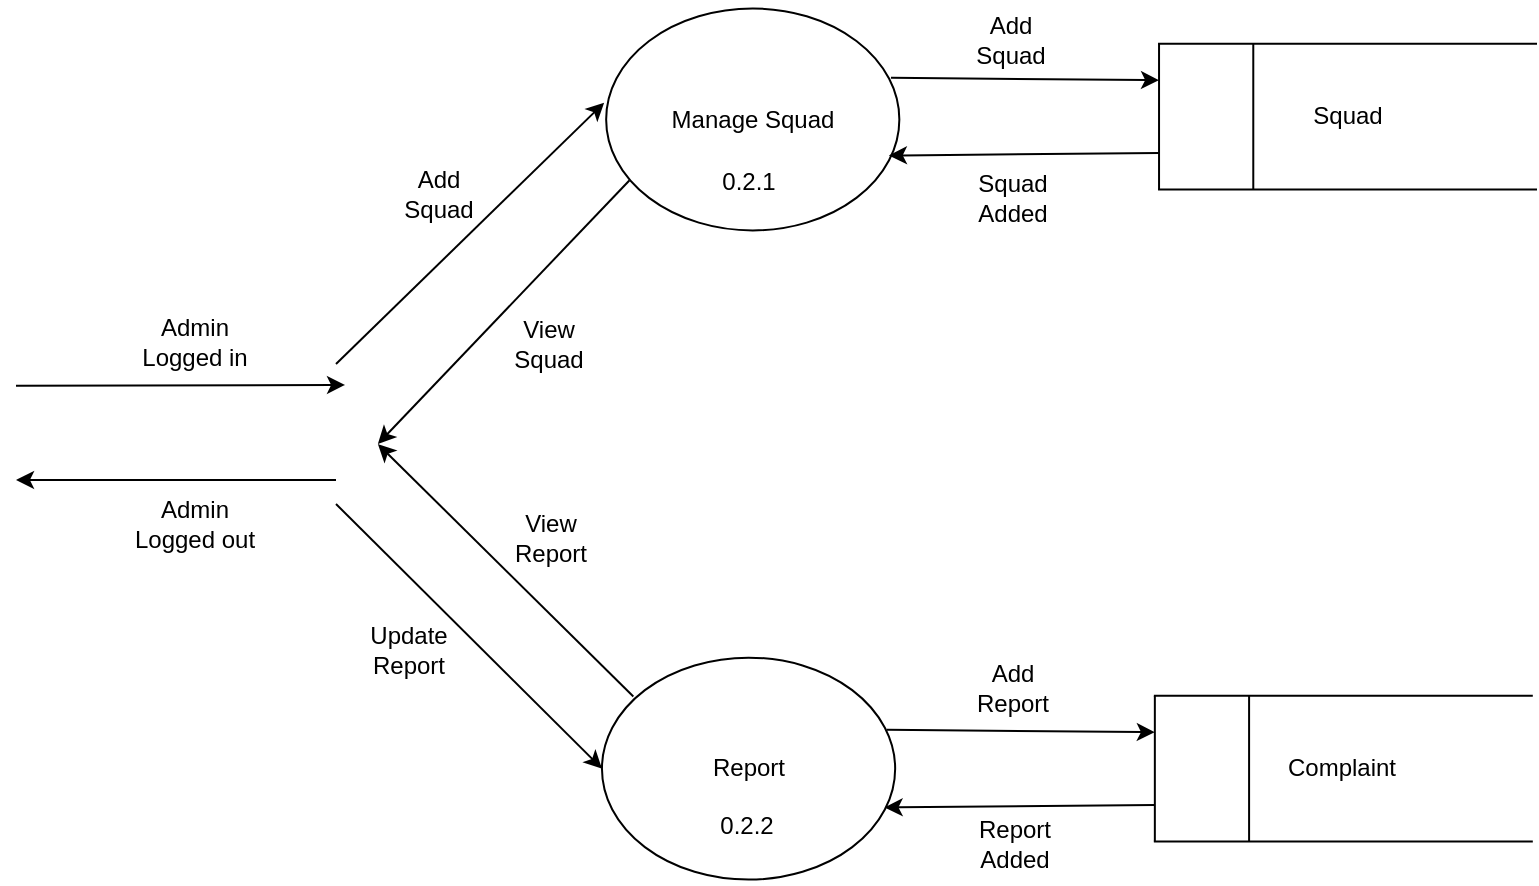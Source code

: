 <mxfile version="22.1.2" type="device">
  <diagram name="Page-1" id="Nv8vaJcM4QDIebQTit32">
    <mxGraphModel dx="1434" dy="783" grid="1" gridSize="10" guides="1" tooltips="1" connect="1" arrows="1" fold="1" page="1" pageScale="1" pageWidth="827" pageHeight="1169" math="0" shadow="0">
      <root>
        <mxCell id="0" />
        <mxCell id="1" parent="0" />
        <mxCell id="jsPVeI7ytuAK9CtYSdAV-10" value="" style="edgeStyle=none;orthogonalLoop=1;jettySize=auto;html=1;rounded=0;entryX=-0.007;entryY=0.425;entryDx=0;entryDy=0;entryPerimeter=0;" parent="1" target="zB5RQNQVIBqfSYqidaWU-1" edge="1">
          <mxGeometry width="100" relative="1" as="geometry">
            <mxPoint x="194" y="302" as="sourcePoint" />
            <mxPoint x="326.984" y="158.891" as="targetPoint" />
            <Array as="points" />
          </mxGeometry>
        </mxCell>
        <mxCell id="jsPVeI7ytuAK9CtYSdAV-11" value="" style="edgeStyle=none;orthogonalLoop=1;jettySize=auto;html=1;rounded=0;exitX=0.107;exitY=0.175;exitDx=0;exitDy=0;exitPerimeter=0;" parent="1" source="zB5RQNQVIBqfSYqidaWU-3" edge="1">
          <mxGeometry width="100" relative="1" as="geometry">
            <mxPoint x="345.835" y="467.893" as="sourcePoint" />
            <mxPoint x="214.942" y="342.007" as="targetPoint" />
            <Array as="points" />
          </mxGeometry>
        </mxCell>
        <mxCell id="jsPVeI7ytuAK9CtYSdAV-14" value="Update&lt;br&gt;Report" style="text;html=1;align=center;verticalAlign=middle;resizable=0;points=[];autosize=1;strokeColor=none;fillColor=none;" parent="1" vertex="1">
          <mxGeometry x="200.283" y="425.242" width="60" height="40" as="geometry" />
        </mxCell>
        <mxCell id="jsPVeI7ytuAK9CtYSdAV-15" value="View&lt;br&gt;Report" style="text;html=1;align=center;verticalAlign=middle;resizable=0;points=[];autosize=1;strokeColor=none;fillColor=none;" parent="1" vertex="1">
          <mxGeometry x="270.992" y="369.041" width="60" height="40" as="geometry" />
        </mxCell>
        <mxCell id="jsPVeI7ytuAK9CtYSdAV-17" value="Add&lt;br&gt;Squad" style="text;html=1;align=center;verticalAlign=middle;resizable=0;points=[];autosize=1;strokeColor=none;fillColor=none;" parent="1" vertex="1">
          <mxGeometry x="214.984" y="197.35" width="60" height="40" as="geometry" />
        </mxCell>
        <mxCell id="zB5RQNQVIBqfSYqidaWU-1" value="Manage Squad" style="ellipse;whiteSpace=wrap;html=1;" parent="1" vertex="1">
          <mxGeometry x="329.079" y="124.21" width="146.597" height="110.979" as="geometry" />
        </mxCell>
        <mxCell id="zB5RQNQVIBqfSYqidaWU-3" value="Report" style="ellipse;whiteSpace=wrap;html=1;" parent="1" vertex="1">
          <mxGeometry x="326.984" y="448.825" width="146.597" height="110.979" as="geometry" />
        </mxCell>
        <mxCell id="zB5RQNQVIBqfSYqidaWU-4" value="" style="edgeStyle=none;orthogonalLoop=1;jettySize=auto;html=1;rounded=0;entryX=0;entryY=0.5;entryDx=0;entryDy=0;" parent="1" target="zB5RQNQVIBqfSYqidaWU-3" edge="1">
          <mxGeometry width="100" relative="1" as="geometry">
            <mxPoint x="194" y="372" as="sourcePoint" />
            <mxPoint x="316.513" y="491.829" as="targetPoint" />
            <Array as="points" />
          </mxGeometry>
        </mxCell>
        <mxCell id="zB5RQNQVIBqfSYqidaWU-6" value="" style="edgeStyle=none;orthogonalLoop=1;jettySize=auto;html=1;rounded=0;exitX=0.079;exitY=0.775;exitDx=0;exitDy=0;exitPerimeter=0;" parent="1" source="zB5RQNQVIBqfSYqidaWU-1" edge="1">
          <mxGeometry width="100" relative="1" as="geometry">
            <mxPoint x="358.398" y="172.763" as="sourcePoint" />
            <mxPoint x="214.942" y="342.007" as="targetPoint" />
            <Array as="points" />
          </mxGeometry>
        </mxCell>
        <mxCell id="zB5RQNQVIBqfSYqidaWU-11" value="0.2.2" style="text;html=1;align=center;verticalAlign=middle;resizable=0;points=[];autosize=1;strokeColor=none;fillColor=none;" parent="1" vertex="1">
          <mxGeometry x="374.105" y="518.187" width="50" height="30" as="geometry" />
        </mxCell>
        <mxCell id="zB5RQNQVIBqfSYqidaWU-12" value="0.2.1" style="text;html=1;align=center;verticalAlign=middle;resizable=0;points=[];autosize=1;strokeColor=none;fillColor=none;" parent="1" vertex="1">
          <mxGeometry x="375.152" y="196.346" width="50" height="30" as="geometry" />
        </mxCell>
        <mxCell id="Zqg8r1I6BDAfEhOJX9To-2" value="View&lt;br&gt;Squad" style="text;html=1;align=center;verticalAlign=middle;resizable=0;points=[];autosize=1;strokeColor=none;fillColor=none;" parent="1" vertex="1">
          <mxGeometry x="270.44" y="272.483" width="60" height="40" as="geometry" />
        </mxCell>
        <mxCell id="Zqg8r1I6BDAfEhOJX9To-3" value="Report&lt;br&gt;Added" style="text;html=1;align=center;verticalAlign=middle;resizable=0;points=[];autosize=1;strokeColor=none;fillColor=none;" parent="1" vertex="1">
          <mxGeometry x="503.257" y="521.51" width="60" height="40" as="geometry" />
        </mxCell>
        <mxCell id="v7KHOAzaiJnz43zt4m3B-2" value="Complaint" style="shape=partialRectangle;whiteSpace=wrap;html=1;left=0;right=0;fillColor=none;" parent="1" vertex="1">
          <mxGeometry x="603.424" y="467.899" width="188.482" height="72.83" as="geometry" />
        </mxCell>
        <mxCell id="v7KHOAzaiJnz43zt4m3B-4" value="" style="edgeStyle=none;orthogonalLoop=1;jettySize=auto;html=1;rounded=0;entryX=0;entryY=0.25;entryDx=0;entryDy=0;exitX=0.971;exitY=0.325;exitDx=0;exitDy=0;exitPerimeter=0;" parent="1" source="zB5RQNQVIBqfSYqidaWU-3" target="v7KHOAzaiJnz43zt4m3B-2" edge="1">
          <mxGeometry width="100" relative="1" as="geometry">
            <mxPoint x="477.77" y="486.28" as="sourcePoint" />
            <mxPoint x="500.806" y="393.335" as="targetPoint" />
            <Array as="points" />
          </mxGeometry>
        </mxCell>
        <mxCell id="v7KHOAzaiJnz43zt4m3B-5" value="Add&lt;br&gt;Report" style="text;html=1;align=center;verticalAlign=middle;resizable=0;points=[];autosize=1;strokeColor=none;fillColor=none;" parent="1" vertex="1">
          <mxGeometry x="502.348" y="444.376" width="60" height="40" as="geometry" />
        </mxCell>
        <mxCell id="v7KHOAzaiJnz43zt4m3B-6" value="" style="edgeStyle=none;orthogonalLoop=1;jettySize=auto;html=1;rounded=0;exitX=0;exitY=0.75;exitDx=0;exitDy=0;entryX=0.964;entryY=0.675;entryDx=0;entryDy=0;entryPerimeter=0;" parent="1" source="v7KHOAzaiJnz43zt4m3B-2" target="zB5RQNQVIBqfSYqidaWU-3" edge="1">
          <mxGeometry width="100" relative="1" as="geometry">
            <mxPoint x="530.126" y="601.421" as="sourcePoint" />
            <mxPoint x="488.241" y="532.059" as="targetPoint" />
            <Array as="points" />
          </mxGeometry>
        </mxCell>
        <mxCell id="v7KHOAzaiJnz43zt4m3B-12" value="Squad&lt;br&gt;Added" style="text;html=1;align=center;verticalAlign=middle;resizable=0;points=[];autosize=1;strokeColor=none;fillColor=none;" parent="1" vertex="1">
          <mxGeometry x="501.715" y="198.508" width="60" height="40" as="geometry" />
        </mxCell>
        <mxCell id="v7KHOAzaiJnz43zt4m3B-13" value="Squad" style="shape=partialRectangle;whiteSpace=wrap;html=1;left=0;right=0;fillColor=none;" parent="1" vertex="1">
          <mxGeometry x="605.518" y="141.911" width="188.482" height="72.83" as="geometry" />
        </mxCell>
        <mxCell id="v7KHOAzaiJnz43zt4m3B-14" value="" style="edgeStyle=none;orthogonalLoop=1;jettySize=auto;html=1;rounded=0;entryX=0;entryY=0.25;entryDx=0;entryDy=0;exitX=0.971;exitY=0.325;exitDx=0;exitDy=0;exitPerimeter=0;" parent="1" target="v7KHOAzaiJnz43zt4m3B-13" edge="1">
          <mxGeometry width="100" relative="1" as="geometry">
            <mxPoint x="471.487" y="158.905" as="sourcePoint" />
            <mxPoint x="502.901" y="67.347" as="targetPoint" />
            <Array as="points" />
          </mxGeometry>
        </mxCell>
        <mxCell id="v7KHOAzaiJnz43zt4m3B-15" value="Add&lt;br&gt;Squad" style="text;html=1;align=center;verticalAlign=middle;resizable=0;points=[];autosize=1;strokeColor=none;fillColor=none;" parent="1" vertex="1">
          <mxGeometry x="500.806" y="120" width="60" height="40" as="geometry" />
        </mxCell>
        <mxCell id="v7KHOAzaiJnz43zt4m3B-16" value="" style="edgeStyle=none;orthogonalLoop=1;jettySize=auto;html=1;rounded=0;exitX=0;exitY=0.75;exitDx=0;exitDy=0;entryX=0.964;entryY=0.675;entryDx=0;entryDy=0;entryPerimeter=0;" parent="1" source="v7KHOAzaiJnz43zt4m3B-13" edge="1">
          <mxGeometry width="100" relative="1" as="geometry">
            <mxPoint x="532.22" y="275.433" as="sourcePoint" />
            <mxPoint x="470.44" y="197.748" as="targetPoint" />
            <Array as="points" />
          </mxGeometry>
        </mxCell>
        <mxCell id="v7KHOAzaiJnz43zt4m3B-19" value="" style="ellipse;whiteSpace=wrap;html=1;align=center;aspect=fixed;fillColor=none;strokeColor=none;resizable=0;perimeter=centerPerimeter;rotatable=0;allowArrows=0;points=[];outlineConnect=1;" parent="1" vertex="1">
          <mxGeometry x="300.806" y="297.615" width="10" height="10" as="geometry" />
        </mxCell>
        <mxCell id="v7KHOAzaiJnz43zt4m3B-21" value="" style="endArrow=none;html=1;rounded=0;entryX=0;entryY=0;entryDx=0;entryDy=0;exitX=0;exitY=1;exitDx=0;exitDy=0;" parent="1" source="v7KHOAzaiJnz43zt4m3B-13" target="v7KHOAzaiJnz43zt4m3B-13" edge="1">
          <mxGeometry width="50" height="50" relative="1" as="geometry">
            <mxPoint x="285.099" y="269.87" as="sourcePoint" />
            <mxPoint x="337.455" y="200.508" as="targetPoint" />
          </mxGeometry>
        </mxCell>
        <mxCell id="v7KHOAzaiJnz43zt4m3B-22" value="" style="endArrow=none;html=1;rounded=0;entryX=0.25;entryY=0;entryDx=0;entryDy=0;exitX=0.25;exitY=1;exitDx=0;exitDy=0;" parent="1" source="v7KHOAzaiJnz43zt4m3B-13" target="v7KHOAzaiJnz43zt4m3B-13" edge="1">
          <mxGeometry width="50" height="50" relative="1" as="geometry">
            <mxPoint x="637.979" y="215.768" as="sourcePoint" />
            <mxPoint x="637.979" y="143.631" as="targetPoint" />
          </mxGeometry>
        </mxCell>
        <mxCell id="v7KHOAzaiJnz43zt4m3B-23" value="" style="endArrow=none;html=1;rounded=0;entryX=0;entryY=0;entryDx=0;entryDy=0;exitX=0;exitY=1;exitDx=0;exitDy=0;" parent="1" source="v7KHOAzaiJnz43zt4m3B-2" target="v7KHOAzaiJnz43zt4m3B-2" edge="1">
          <mxGeometry width="50" height="50" relative="1" as="geometry">
            <mxPoint x="588.764" y="436.339" as="sourcePoint" />
            <mxPoint x="588.764" y="364.203" as="targetPoint" />
          </mxGeometry>
        </mxCell>
        <mxCell id="v7KHOAzaiJnz43zt4m3B-24" value="" style="endArrow=none;html=1;rounded=0;entryX=0.25;entryY=0;entryDx=0;entryDy=0;exitX=0.25;exitY=1;exitDx=0;exitDy=0;" parent="1" source="v7KHOAzaiJnz43zt4m3B-2" target="v7KHOAzaiJnz43zt4m3B-2" edge="1">
          <mxGeometry width="50" height="50" relative="1" as="geometry">
            <mxPoint x="599.236" y="366.977" as="sourcePoint" />
            <mxPoint x="599.236" y="294.841" as="targetPoint" />
          </mxGeometry>
        </mxCell>
        <mxCell id="P6SbwCCynVReY_oTFo4R-2" value="" style="edgeStyle=none;orthogonalLoop=1;jettySize=auto;html=1;rounded=0;entryX=0;entryY=0.25;entryDx=0;entryDy=0;" edge="1" parent="1">
          <mxGeometry width="100" relative="1" as="geometry">
            <mxPoint x="34" y="312.86" as="sourcePoint" />
            <mxPoint x="198.514" y="312.48" as="targetPoint" />
            <Array as="points" />
          </mxGeometry>
        </mxCell>
        <mxCell id="P6SbwCCynVReY_oTFo4R-3" value="Admin&lt;br&gt;Logged in" style="text;html=1;align=center;verticalAlign=middle;resizable=0;points=[];autosize=1;strokeColor=none;fillColor=none;" vertex="1" parent="1">
          <mxGeometry x="83.32" y="270.62" width="80" height="40" as="geometry" />
        </mxCell>
        <mxCell id="P6SbwCCynVReY_oTFo4R-4" value="" style="edgeStyle=none;orthogonalLoop=1;jettySize=auto;html=1;rounded=0;" edge="1" parent="1">
          <mxGeometry width="100" relative="1" as="geometry">
            <mxPoint x="194" y="360" as="sourcePoint" />
            <mxPoint x="34" y="360" as="targetPoint" />
            <Array as="points" />
          </mxGeometry>
        </mxCell>
        <mxCell id="P6SbwCCynVReY_oTFo4R-5" value="Admin&lt;br&gt;Logged out" style="text;html=1;align=center;verticalAlign=middle;resizable=0;points=[];autosize=1;strokeColor=none;fillColor=none;" vertex="1" parent="1">
          <mxGeometry x="83.32" y="362.04" width="80" height="40" as="geometry" />
        </mxCell>
      </root>
    </mxGraphModel>
  </diagram>
</mxfile>
